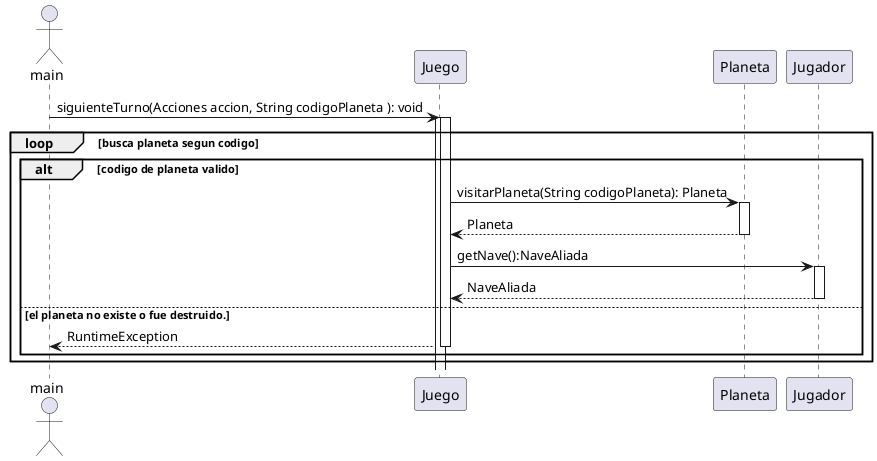 @startuml
actor main
main->Juego: siguienteTurno(Acciones accion, String codigoPlaneta ): void
activate Juego
    loop busca planeta segun codigo
        alt codigo de planeta valido

            activate Juego
                Juego -> Planeta: visitarPlaneta(String codigoPlaneta): Planeta
            activate Planeta
                Planeta --> Juego: Planeta
            deactivate Planeta

            Juego -> Jugador : getNave():NaveAliada
            activate Jugador
            Jugador -->Juego: NaveAliada
            deactivate Jugador

        else el planeta no existe o fue destruido.
                Juego --> main : RuntimeException
            deactivate Juego
    end
end
@enduml
